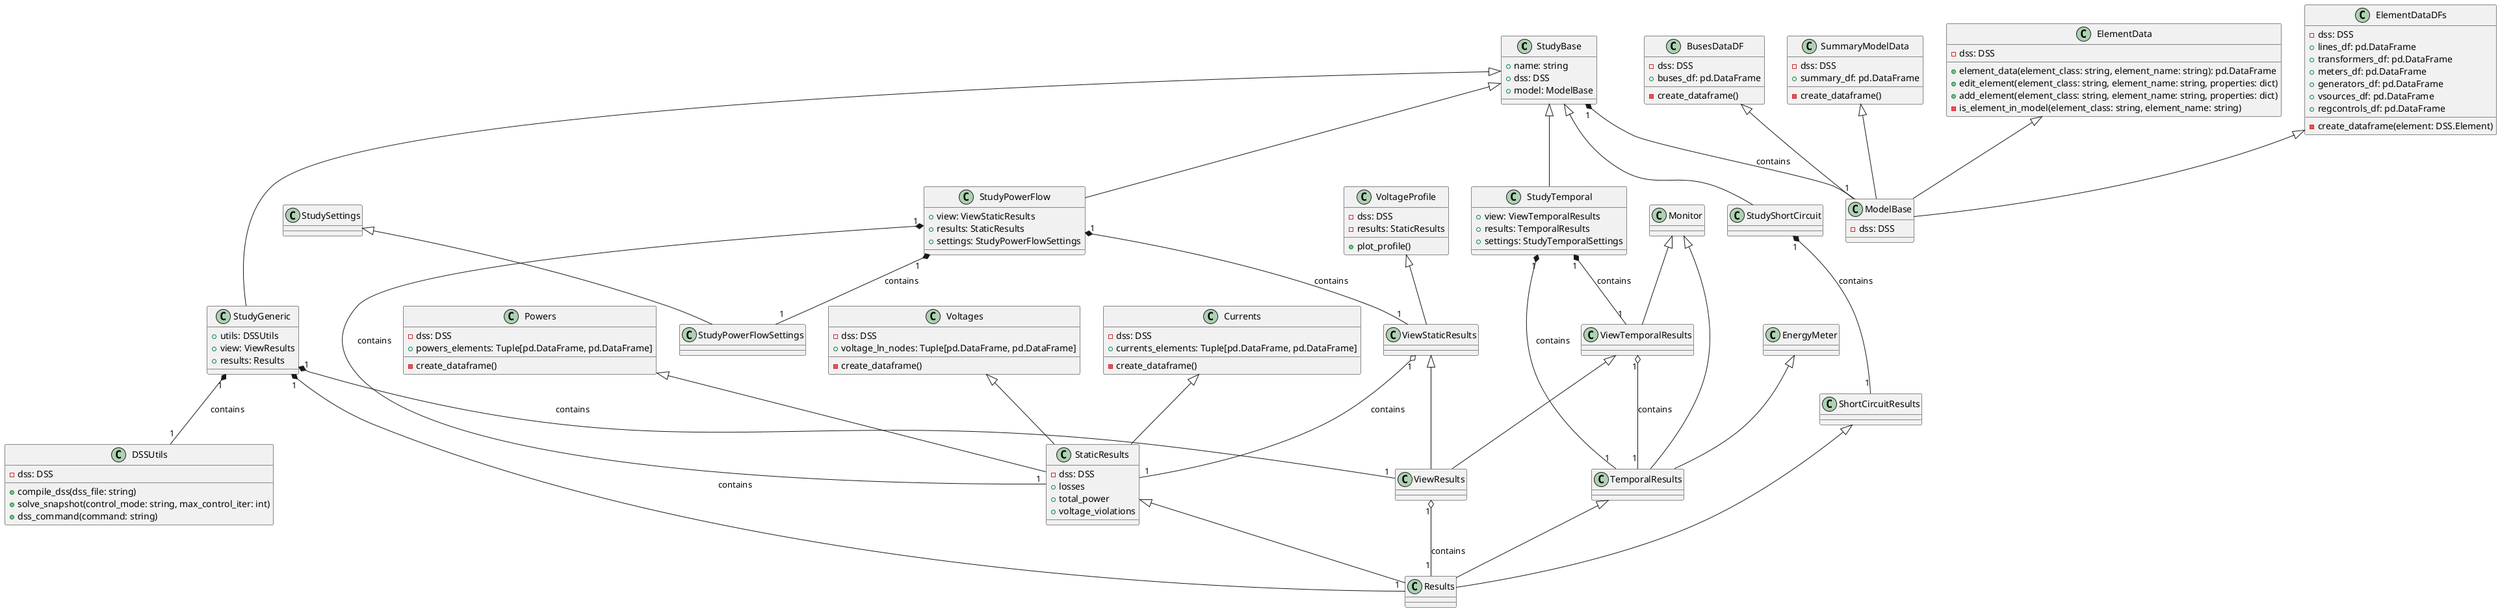 @startuml
'https://plantuml.com/class-diagram

StudyBase <|-- StudyGeneric
StudyBase <|-- StudyPowerFlow
StudyBase <|-- StudyShortCircuit
StudyBase <|-- StudyTemporal

StudyBase "1" *-- "1" ModelBase : contains
ElementDataDFs <|-- ModelBase
BusesDataDF <|-- ModelBase
SummaryModelData <|-- ModelBase
ElementData <|-- ModelBase

Voltages <|-- StaticResults
Currents <|-- StaticResults
Powers <|-- StaticResults

EnergyMeter <|-- TemporalResults
Monitor <|-- TemporalResults
Monitor <|-- ViewTemporalResults

StaticResults <|-- Results
TemporalResults <|-- Results
ShortCircuitResults <|-- Results

StudyGeneric "1" *-- "1" DSSUtils : contains
StudyGeneric "1" *-- "1" Results : contains
StudyPowerFlow "1" *-- "1" StaticResults : contains
StudyPowerFlow "1" *-- "1" StudyPowerFlowSettings : contains
StudyShortCircuit "1" *-- "1" ShortCircuitResults : contains

StudyTemporal "1" *-- "1" TemporalResults : contains
StudyTemporal "1" *-- "1" ViewTemporalResults : contains

VoltageProfile <|-- ViewStaticResults
ViewStaticResults "1" o-- "1" StaticResults : contains
ViewTemporalResults "1" o-- "1" TemporalResults : contains
StudyPowerFlow "1" *-- "1" ViewStaticResults : contains

ViewStaticResults <|-- ViewResults
ViewTemporalResults <|-- ViewResults
ViewResults "1" o-- "1" Results : contains
StudyGeneric "1" *-- "1" ViewResults : contains

StudySettings <|-- StudyPowerFlowSettings

class DSSUtils {
    -dss: DSS

    +compile_dss(dss_file: string)
    +solve_snapshot(control_mode: string, max_control_iter: int)
    +dss_command(command: string)
}

class StudyBase {
    +name: string
    +dss: DSS
    +model: ModelBase
}

class StudyGeneric {
    +utils: DSSUtils
    +view: ViewResults
    +results: Results
}

class StudyPowerFlow {
    +view: ViewStaticResults
    +results: StaticResults
    +settings: StudyPowerFlowSettings
}

class StudyTemporal {
    +view: ViewTemporalResults
    +results: TemporalResults
    +settings: StudyTemporalSettings
}

class ModelBase {
    -dss: DSS
}

class ElementDataDFs {
    -dss: DSS
    +lines_df: pd.DataFrame
    +transformers_df: pd.DataFrame
    +meters_df: pd.DataFrame
    +generators_df: pd.DataFrame
    +vsources_df: pd.DataFrame
    +regcontrols_df: pd.DataFrame

    -create_dataframe(element: DSS.Element)
}

class BusesDataDF {
    -dss: DSS
    +buses_df: pd.DataFrame

    -create_dataframe()
}

class SummaryModelData {
    -dss: DSS
    +summary_df: pd.DataFrame

    -create_dataframe()
}

class ElementData {
    -dss: DSS
    +element_data(element_class: string, element_name: string): pd.DataFrame
    +edit_element(element_class: string, element_name: string, properties: dict)
    +add_element(element_class: string, element_name: string, properties: dict)
    -is_element_in_model(element_class: string, element_name: string)
}

class StaticResults {
    -dss: DSS
    +losses
    +total_power
    +voltage_violations
}

class Voltages {
    -dss: DSS
    +voltage_ln_nodes: Tuple[pd.DataFrame, pd.DataFrame]

    -create_dataframe()
}

class Currents {
    -dss: DSS
    +currents_elements: Tuple[pd.DataFrame, pd.DataFrame]

    -create_dataframe()
}

class Powers {
    -dss: DSS
    +powers_elements: Tuple[pd.DataFrame, pd.DataFrame]

    -create_dataframe()
}


class VoltageProfile {
    -dss: DSS
    -results: StaticResults

    +plot_profile()
}

@enduml
